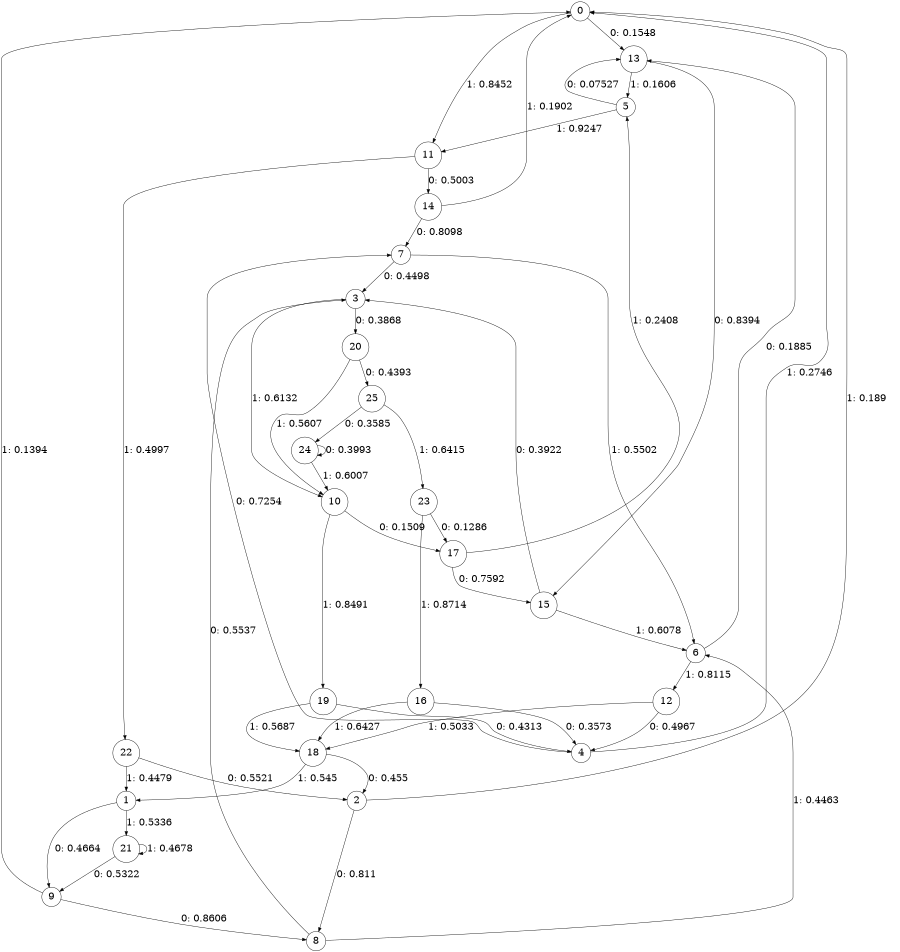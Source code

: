 digraph "ch13faceL8" {
size = "6,8.5";
ratio = "fill";
node [shape = circle];
node [fontsize = 24];
edge [fontsize = 24];
0 -> 13 [label = "0: 0.1548   "];
0 -> 11 [label = "1: 0.8452   "];
1 -> 9 [label = "0: 0.4664   "];
1 -> 21 [label = "1: 0.5336   "];
2 -> 8 [label = "0: 0.811    "];
2 -> 0 [label = "1: 0.189    "];
3 -> 20 [label = "0: 0.3868   "];
3 -> 10 [label = "1: 0.6132   "];
4 -> 7 [label = "0: 0.7254   "];
4 -> 0 [label = "1: 0.2746   "];
5 -> 13 [label = "0: 0.07527  "];
5 -> 11 [label = "1: 0.9247   "];
6 -> 13 [label = "0: 0.1885   "];
6 -> 12 [label = "1: 0.8115   "];
7 -> 3 [label = "0: 0.4498   "];
7 -> 6 [label = "1: 0.5502   "];
8 -> 3 [label = "0: 0.5537   "];
8 -> 6 [label = "1: 0.4463   "];
9 -> 8 [label = "0: 0.8606   "];
9 -> 0 [label = "1: 0.1394   "];
10 -> 17 [label = "0: 0.1509   "];
10 -> 19 [label = "1: 0.8491   "];
11 -> 14 [label = "0: 0.5003   "];
11 -> 22 [label = "1: 0.4997   "];
12 -> 4 [label = "0: 0.4967   "];
12 -> 18 [label = "1: 0.5033   "];
13 -> 15 [label = "0: 0.8394   "];
13 -> 5 [label = "1: 0.1606   "];
14 -> 7 [label = "0: 0.8098   "];
14 -> 0 [label = "1: 0.1902   "];
15 -> 3 [label = "0: 0.3922   "];
15 -> 6 [label = "1: 0.6078   "];
16 -> 4 [label = "0: 0.3573   "];
16 -> 18 [label = "1: 0.6427   "];
17 -> 15 [label = "0: 0.7592   "];
17 -> 5 [label = "1: 0.2408   "];
18 -> 2 [label = "0: 0.455    "];
18 -> 1 [label = "1: 0.545    "];
19 -> 4 [label = "0: 0.4313   "];
19 -> 18 [label = "1: 0.5687   "];
20 -> 25 [label = "0: 0.4393   "];
20 -> 10 [label = "1: 0.5607   "];
21 -> 9 [label = "0: 0.5322   "];
21 -> 21 [label = "1: 0.4678   "];
22 -> 2 [label = "0: 0.5521   "];
22 -> 1 [label = "1: 0.4479   "];
23 -> 17 [label = "0: 0.1286   "];
23 -> 16 [label = "1: 0.8714   "];
24 -> 24 [label = "0: 0.3993   "];
24 -> 10 [label = "1: 0.6007   "];
25 -> 24 [label = "0: 0.3585   "];
25 -> 23 [label = "1: 0.6415   "];
}